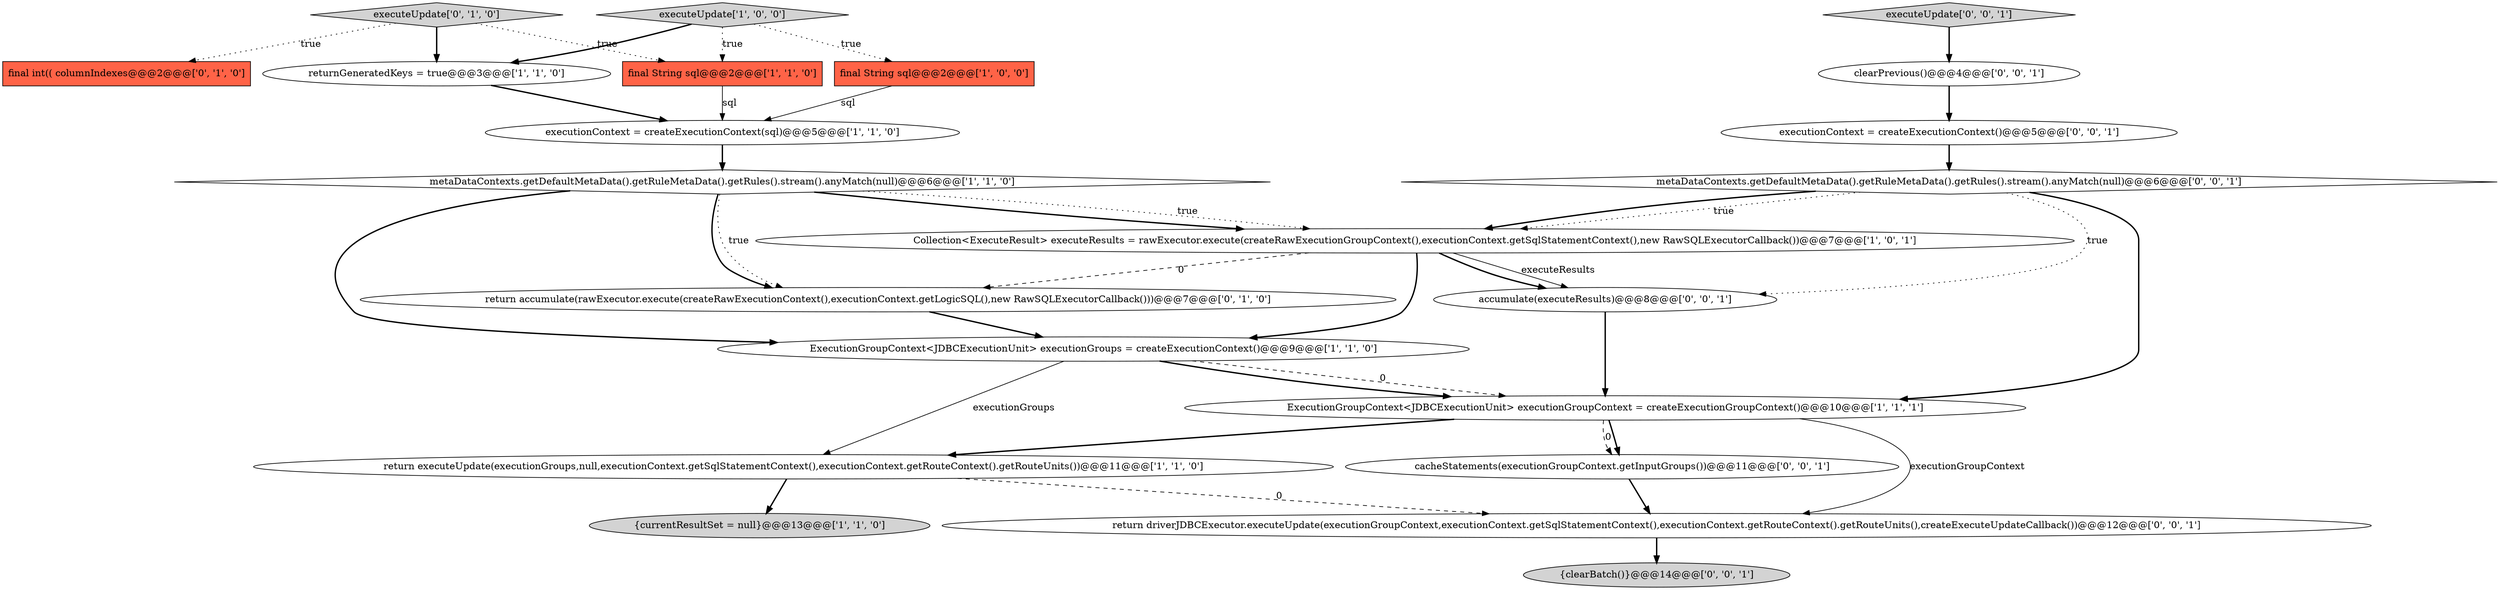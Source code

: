 digraph {
1 [style = filled, label = "executionContext = createExecutionContext(sql)@@@5@@@['1', '1', '0']", fillcolor = white, shape = ellipse image = "AAA0AAABBB1BBB"];
13 [style = filled, label = "executeUpdate['0', '1', '0']", fillcolor = lightgray, shape = diamond image = "AAA0AAABBB2BBB"];
16 [style = filled, label = "accumulate(executeResults)@@@8@@@['0', '0', '1']", fillcolor = white, shape = ellipse image = "AAA0AAABBB3BBB"];
12 [style = filled, label = "final int(( columnIndexes@@@2@@@['0', '1', '0']", fillcolor = tomato, shape = box image = "AAA0AAABBB2BBB"];
6 [style = filled, label = "ExecutionGroupContext<JDBCExecutionUnit> executionGroupContext = createExecutionGroupContext()@@@10@@@['1', '1', '1']", fillcolor = white, shape = ellipse image = "AAA0AAABBB1BBB"];
19 [style = filled, label = "clearPrevious()@@@4@@@['0', '0', '1']", fillcolor = white, shape = ellipse image = "AAA0AAABBB3BBB"];
14 [style = filled, label = "return driverJDBCExecutor.executeUpdate(executionGroupContext,executionContext.getSqlStatementContext(),executionContext.getRouteContext().getRouteUnits(),createExecuteUpdateCallback())@@@12@@@['0', '0', '1']", fillcolor = white, shape = ellipse image = "AAA0AAABBB3BBB"];
7 [style = filled, label = "{currentResultSet = null}@@@13@@@['1', '1', '0']", fillcolor = lightgray, shape = ellipse image = "AAA0AAABBB1BBB"];
21 [style = filled, label = "metaDataContexts.getDefaultMetaData().getRuleMetaData().getRules().stream().anyMatch(null)@@@6@@@['0', '0', '1']", fillcolor = white, shape = diamond image = "AAA0AAABBB3BBB"];
9 [style = filled, label = "return executeUpdate(executionGroups,null,executionContext.getSqlStatementContext(),executionContext.getRouteContext().getRouteUnits())@@@11@@@['1', '1', '0']", fillcolor = white, shape = ellipse image = "AAA0AAABBB1BBB"];
4 [style = filled, label = "executeUpdate['1', '0', '0']", fillcolor = lightgray, shape = diamond image = "AAA0AAABBB1BBB"];
15 [style = filled, label = "executeUpdate['0', '0', '1']", fillcolor = lightgray, shape = diamond image = "AAA0AAABBB3BBB"];
11 [style = filled, label = "return accumulate(rawExecutor.execute(createRawExecutionContext(),executionContext.getLogicSQL(),new RawSQLExecutorCallback()))@@@7@@@['0', '1', '0']", fillcolor = white, shape = ellipse image = "AAA1AAABBB2BBB"];
17 [style = filled, label = "{clearBatch()}@@@14@@@['0', '0', '1']", fillcolor = lightgray, shape = ellipse image = "AAA0AAABBB3BBB"];
5 [style = filled, label = "final String sql@@@2@@@['1', '1', '0']", fillcolor = tomato, shape = box image = "AAA0AAABBB1BBB"];
10 [style = filled, label = "returnGeneratedKeys = true@@@3@@@['1', '1', '0']", fillcolor = white, shape = ellipse image = "AAA0AAABBB1BBB"];
3 [style = filled, label = "ExecutionGroupContext<JDBCExecutionUnit> executionGroups = createExecutionContext()@@@9@@@['1', '1', '0']", fillcolor = white, shape = ellipse image = "AAA0AAABBB1BBB"];
20 [style = filled, label = "executionContext = createExecutionContext()@@@5@@@['0', '0', '1']", fillcolor = white, shape = ellipse image = "AAA0AAABBB3BBB"];
18 [style = filled, label = "cacheStatements(executionGroupContext.getInputGroups())@@@11@@@['0', '0', '1']", fillcolor = white, shape = ellipse image = "AAA0AAABBB3BBB"];
2 [style = filled, label = "Collection<ExecuteResult> executeResults = rawExecutor.execute(createRawExecutionGroupContext(),executionContext.getSqlStatementContext(),new RawSQLExecutorCallback())@@@7@@@['1', '0', '1']", fillcolor = white, shape = ellipse image = "AAA0AAABBB1BBB"];
8 [style = filled, label = "metaDataContexts.getDefaultMetaData().getRuleMetaData().getRules().stream().anyMatch(null)@@@6@@@['1', '1', '0']", fillcolor = white, shape = diamond image = "AAA0AAABBB1BBB"];
0 [style = filled, label = "final String sql@@@2@@@['1', '0', '0']", fillcolor = tomato, shape = box image = "AAA0AAABBB1BBB"];
11->3 [style = bold, label=""];
14->17 [style = bold, label=""];
8->11 [style = dotted, label="true"];
6->18 [style = bold, label=""];
6->18 [style = dashed, label="0"];
19->20 [style = bold, label=""];
1->8 [style = bold, label=""];
3->6 [style = dashed, label="0"];
5->1 [style = solid, label="sql"];
15->19 [style = bold, label=""];
8->2 [style = dotted, label="true"];
21->2 [style = dotted, label="true"];
2->16 [style = solid, label="executeResults"];
4->0 [style = dotted, label="true"];
8->3 [style = bold, label=""];
21->2 [style = bold, label=""];
3->6 [style = bold, label=""];
2->3 [style = bold, label=""];
6->9 [style = bold, label=""];
10->1 [style = bold, label=""];
8->11 [style = bold, label=""];
20->21 [style = bold, label=""];
8->2 [style = bold, label=""];
0->1 [style = solid, label="sql"];
9->14 [style = dashed, label="0"];
3->9 [style = solid, label="executionGroups"];
6->14 [style = solid, label="executionGroupContext"];
16->6 [style = bold, label=""];
4->10 [style = bold, label=""];
4->5 [style = dotted, label="true"];
2->16 [style = bold, label=""];
13->5 [style = dotted, label="true"];
2->11 [style = dashed, label="0"];
13->10 [style = bold, label=""];
18->14 [style = bold, label=""];
21->16 [style = dotted, label="true"];
13->12 [style = dotted, label="true"];
21->6 [style = bold, label=""];
9->7 [style = bold, label=""];
}
